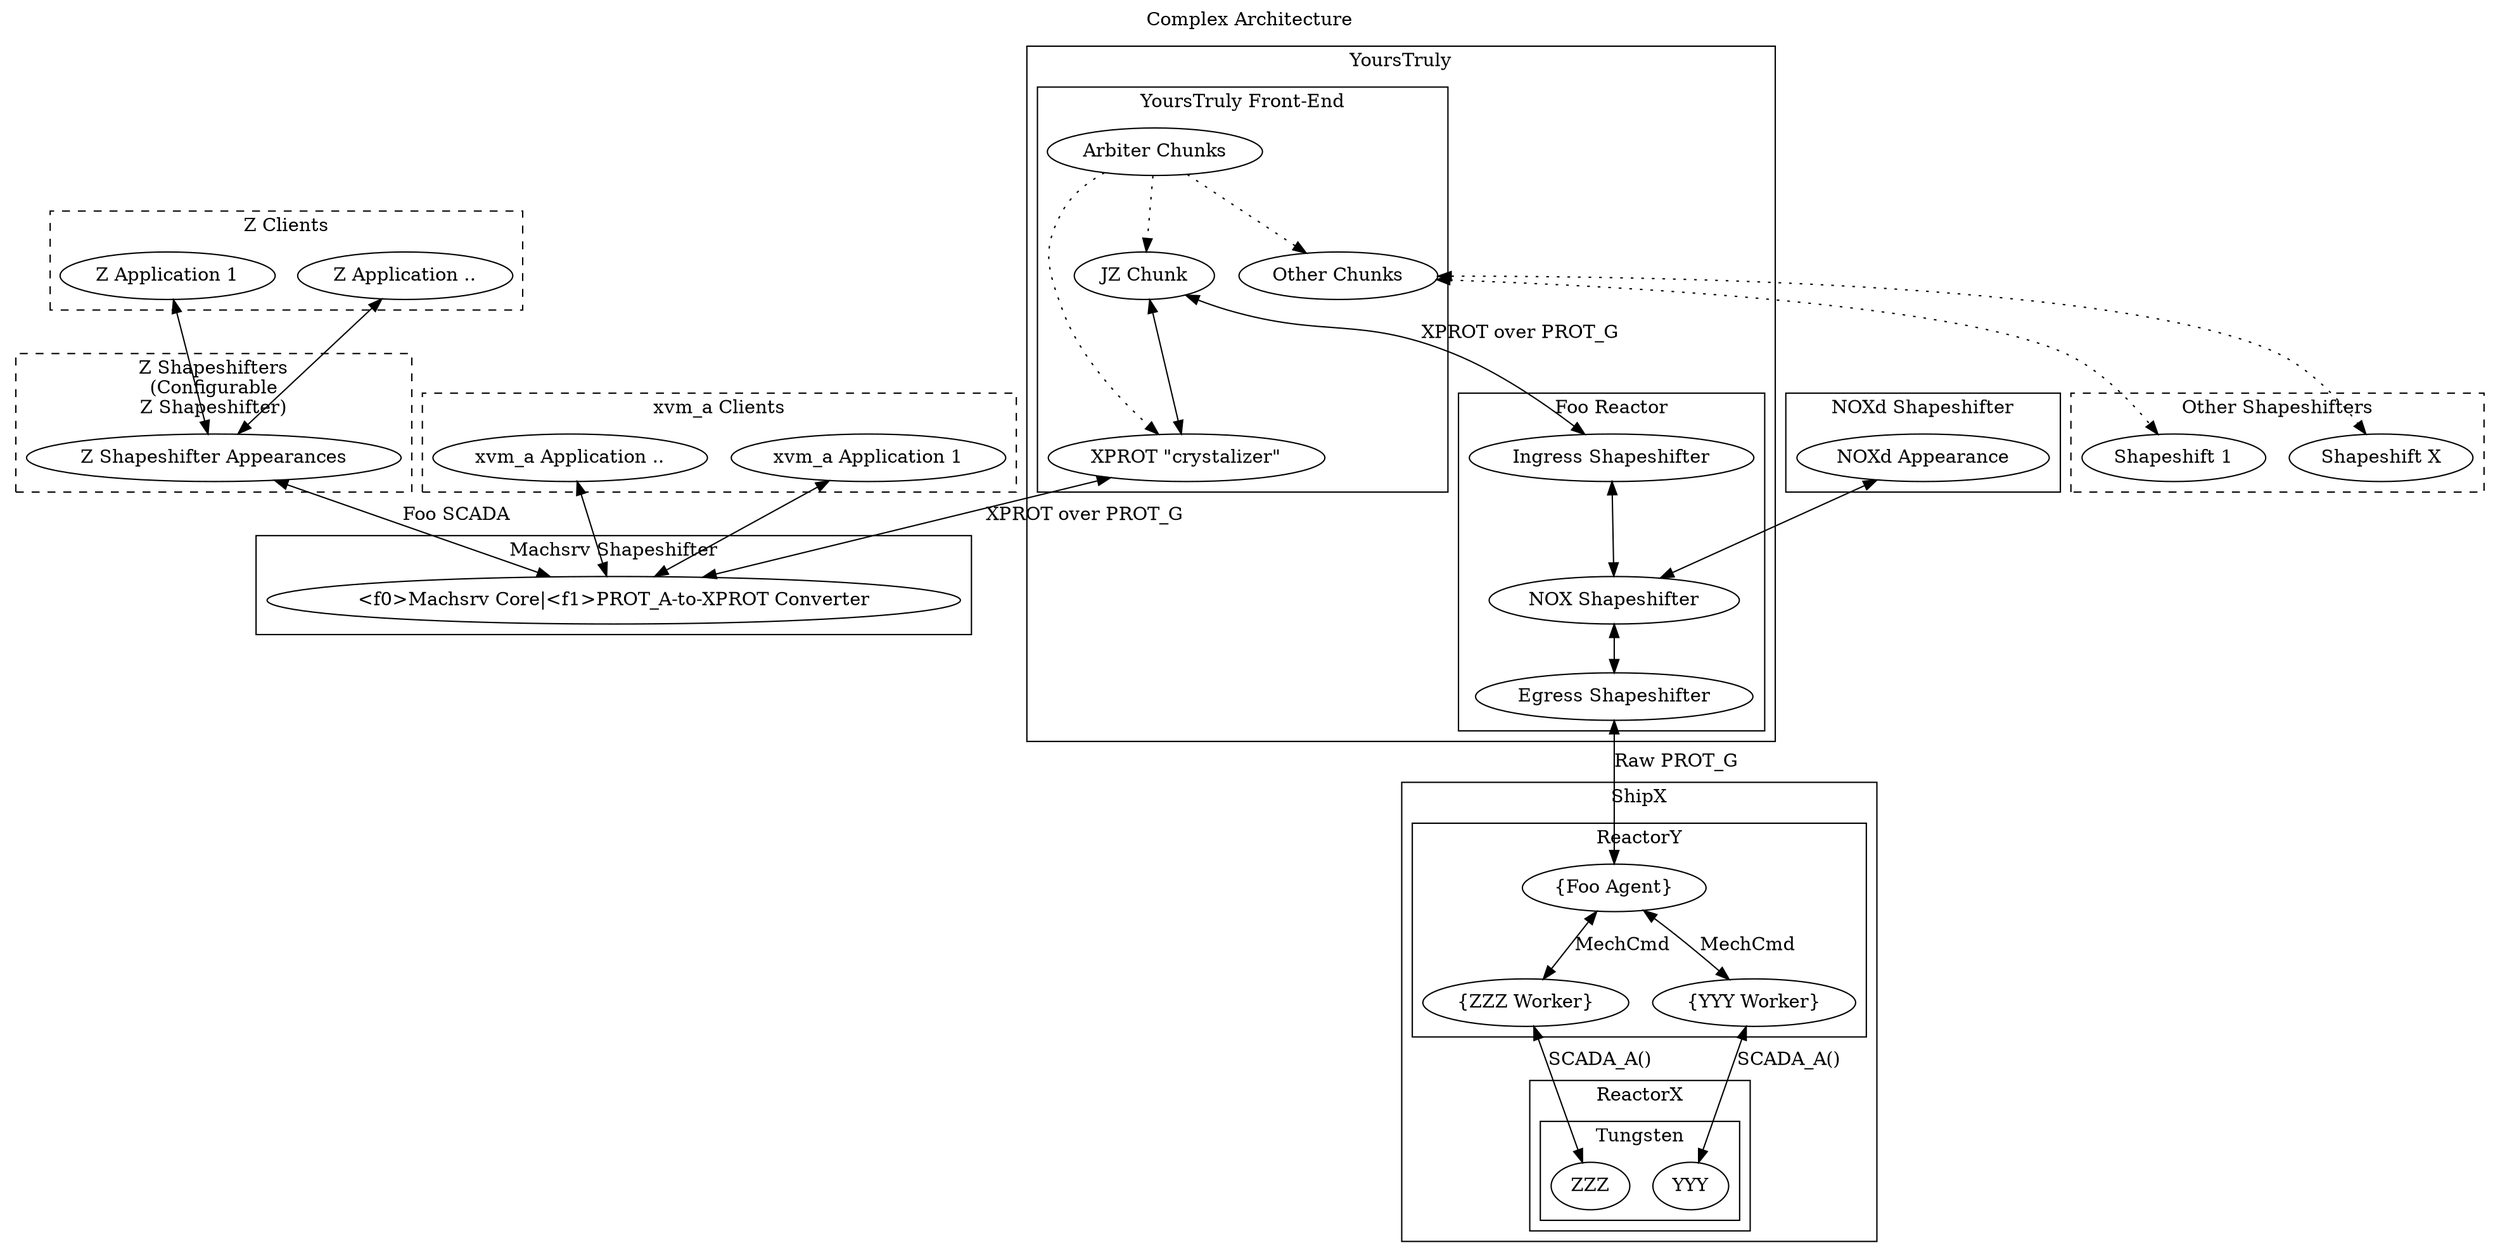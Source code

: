 digraph yours_truly {
    splines=true;
    //newrank=true;
    nodesep="0.25";
    label="Complex Architecture";
    labelloc=t;
    subgraph cluster_clients_mobvm_a {
        label="xvm_a Clients";
        style=dashed;
        mobvm_a_req [label="xvm_a Application .."];
        mobvm_a_req1 [label="xvm_a Application 1"];
        {
            rank=same;
            mobvm_a_req1;
            mobvm_a_req;
        }
    }
    subgraph cluster_clients_prot_a {
        label="Z Clients";
        style=dashed;
        z_req [label="Z Application .."];
        z_req1 [label="Z Application 1"];
        {
            rank=same;
            z_req1;
            z_req;
        }
    }
    subgraph cluster_prot_asrv {
        label="Z Shapeshifters\n(Configurable\nZ Shapeshifter)";
        style=dashed;
        z_shapeshifter [label="Z Shapeshifter Appearances"];
        z_req1 -> z_shapeshifter [dir=both constraint=true];
        z_req -> z_shapeshifter [dir=both constraint=true];
    }
    subgraph cluster_machsrv {
        label="Machsrv Shapeshifter";
        machsrv_xprot_gen [label="<f0>Machsrv Core|<f1>PROT_A-to-XPROT Converter"];
        z_shapeshifter -> machsrv_xprot_gen:f0 [label="Foo SCADA" dir=both constraint=true];
        mobvm_a_req1 -> machsrv_xprot_gen:f0 [dir=both constraint=true];
        mobvm_a_req -> machsrv_xprot_gen:f0 [dir=both constraint=true];
    }
    subgraph cluster_accel {
        label="NOXd Shapeshifter";
        accel_appearance [label="NOXd Appearance"];
    }
    subgraph cluster_yours_trulybox {
        label=YoursTruly;
        subgraph cluster_tunnel {
            label="Foo Reactor";
            tunnel_ingress [label="Ingress Shapeshifter"];
            accel [label="NOX Shapeshifter"];
            tunnel_egress [label="Egress Shapeshifter"];
            tunnel_ingress -> accel [dir=both];
            accel -> tunnel_egress [dir=both];
            accel_appearance -> accel [dir=both constraint=true];
        }
        subgraph cluster_frontend {
            label="YoursTruly Front-End";
            others [label="Other Chunks"];
            other_xprot [label="XPROT \"crystalizer\""];
            front_end_jz [label="JZ Chunk"];
            arbiter_vadam [label="Arbiter Chunks"];
            arbiter_vadam -> other_xprot [style=dotted];
            arbiter_vadam -> front_end_jz [style=dotted];
            arbiter_vadam -> others [style=dotted];
            front_end_jz -> tunnel_ingress [dir=both label="XPROT over PROT_G"];
            front_end_jz -> other_xprot [dir=both];
            other_xprot -> machsrv_xprot_gen [dir=both label="XPROT over PROT_G" constraint=true];
        }
    }
    subgraph cluster_shapeshifter_misc {
        label="Other Shapeshifters";
        style=dashed;
        handle_x [label="Shapeshift X"];
        handle_1 [label="Shapeshift 1"];
        others -> handle_1 [style=dotted dir=both constraint=true];
        others -> handle_x [style=dotted dir=both constraint=true];
    }
    subgraph cluster_space_ship_a {
        label=ShipX;
        subgraph cluster_vm_a {
            label=ReactorX;
            subgraph cluster_tungsten {
                label=Tungsten
                zzz [label=ZZZ];
                yyy [label=YYY];
            }
        }
        subgraph cluster_piston {
            label=ReactorY;
            zzz_worker [label="{ZZZ Worker}"];
            yyy_worker [label="{YYY Worker}"];
            foo_agent [label="{Foo Agent}"];
            foo_agent -> zzz_worker [dir=both constraint=true label=MechCmd];
            foo_agent -> yyy_worker [dir=both constraint=true label=MechCmd];
        }
        zzz_worker -> zzz [dir=both constraint=true label="SCADA_A()"];
        yyy_worker -> yyy [dir=both constraint=true label="SCADA_A()"];
    }
    tunnel_egress -> foo_agent [dir=both label="Raw PROT_G" constraint=true];
}